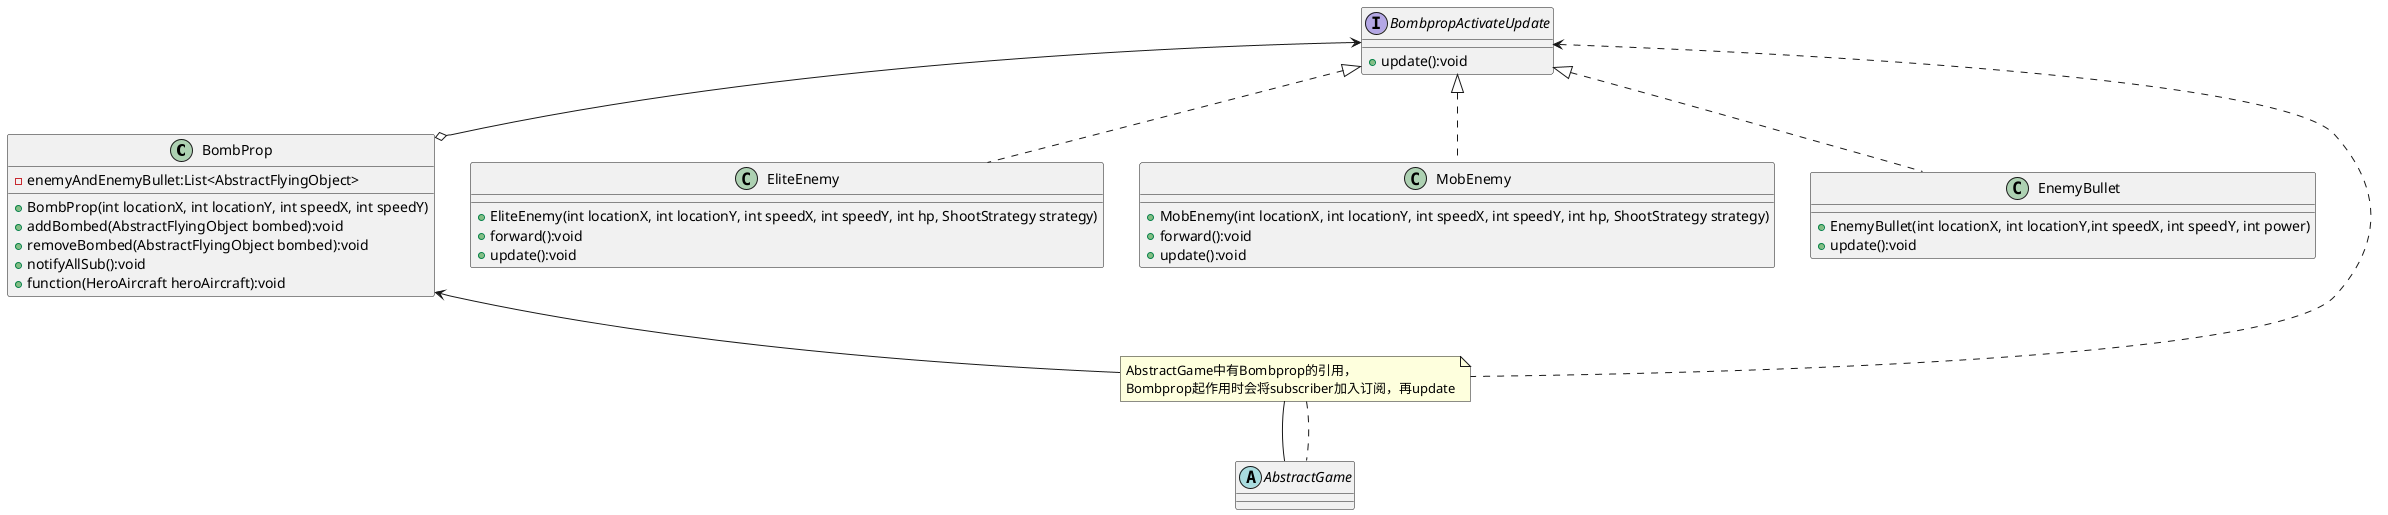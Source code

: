 @startuml
'https://plantuml.com/class-diagram

class BombProp{
    - enemyAndEnemyBullet:List<AbstractFlyingObject>
    + BombProp(int locationX, int locationY, int speedX, int speedY)
    + addBombed(AbstractFlyingObject bombed):void
    + removeBombed(AbstractFlyingObject bombed):void
    + notifyAllSub():void
    + function(HeroAircraft heroAircraft):void
}

interface BombpropActivateUpdate{
    + update():void
    }


BombpropActivateUpdate <|.. EliteEnemy
BombpropActivateUpdate <|.. MobEnemy
BombpropActivateUpdate <|.. EnemyBullet

BombpropActivateUpdate <--o BombProp



class EnemyBullet {
    + EnemyBullet(int locationX, int locationY,int speedX, int speedY, int power)
    + update():void
}

class MobEnemy {
    + MobEnemy(int locationX, int locationY, int speedX, int speedY, int hp, ShootStrategy strategy)
    + forward():void
    + update():void
}

class EliteEnemy{
    + EliteEnemy(int locationX, int locationY, int speedX, int speedY, int hp, ShootStrategy strategy)
    + forward():void
    + update():void
}





abstract AbstractGame{
}

note "AbstractGame中有Bombprop的引用，\nBombprop起作用时会将subscriber加入订阅，再update" as N1

N1 -- AbstractGame
N1 .. AbstractGame
BombProp <-- N1
BombpropActivateUpdate <.. N1

@enduml